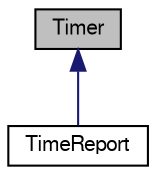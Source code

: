 digraph "Timer"
{
 // LATEX_PDF_SIZE
  edge [fontname="FreeSans",fontsize="10",labelfontname="FreeSans",labelfontsize="10"];
  node [fontname="FreeSans",fontsize="10",shape=record];
  Node0 [label="Timer",height=0.2,width=0.4,color="black", fillcolor="grey75", style="filled", fontcolor="black",tooltip="Class for measuring the cpu time and real time usage of the process."];
  Node0 -> Node1 [dir="back",color="midnightblue",fontsize="10",style="solid",fontname="FreeSans"];
  Node1 [label="TimeReport",height=0.2,width=0.4,color="black", fillcolor="white", style="filled",URL="$a04069.html",tooltip="Same as Timer but prints a report on destruction."];
}
